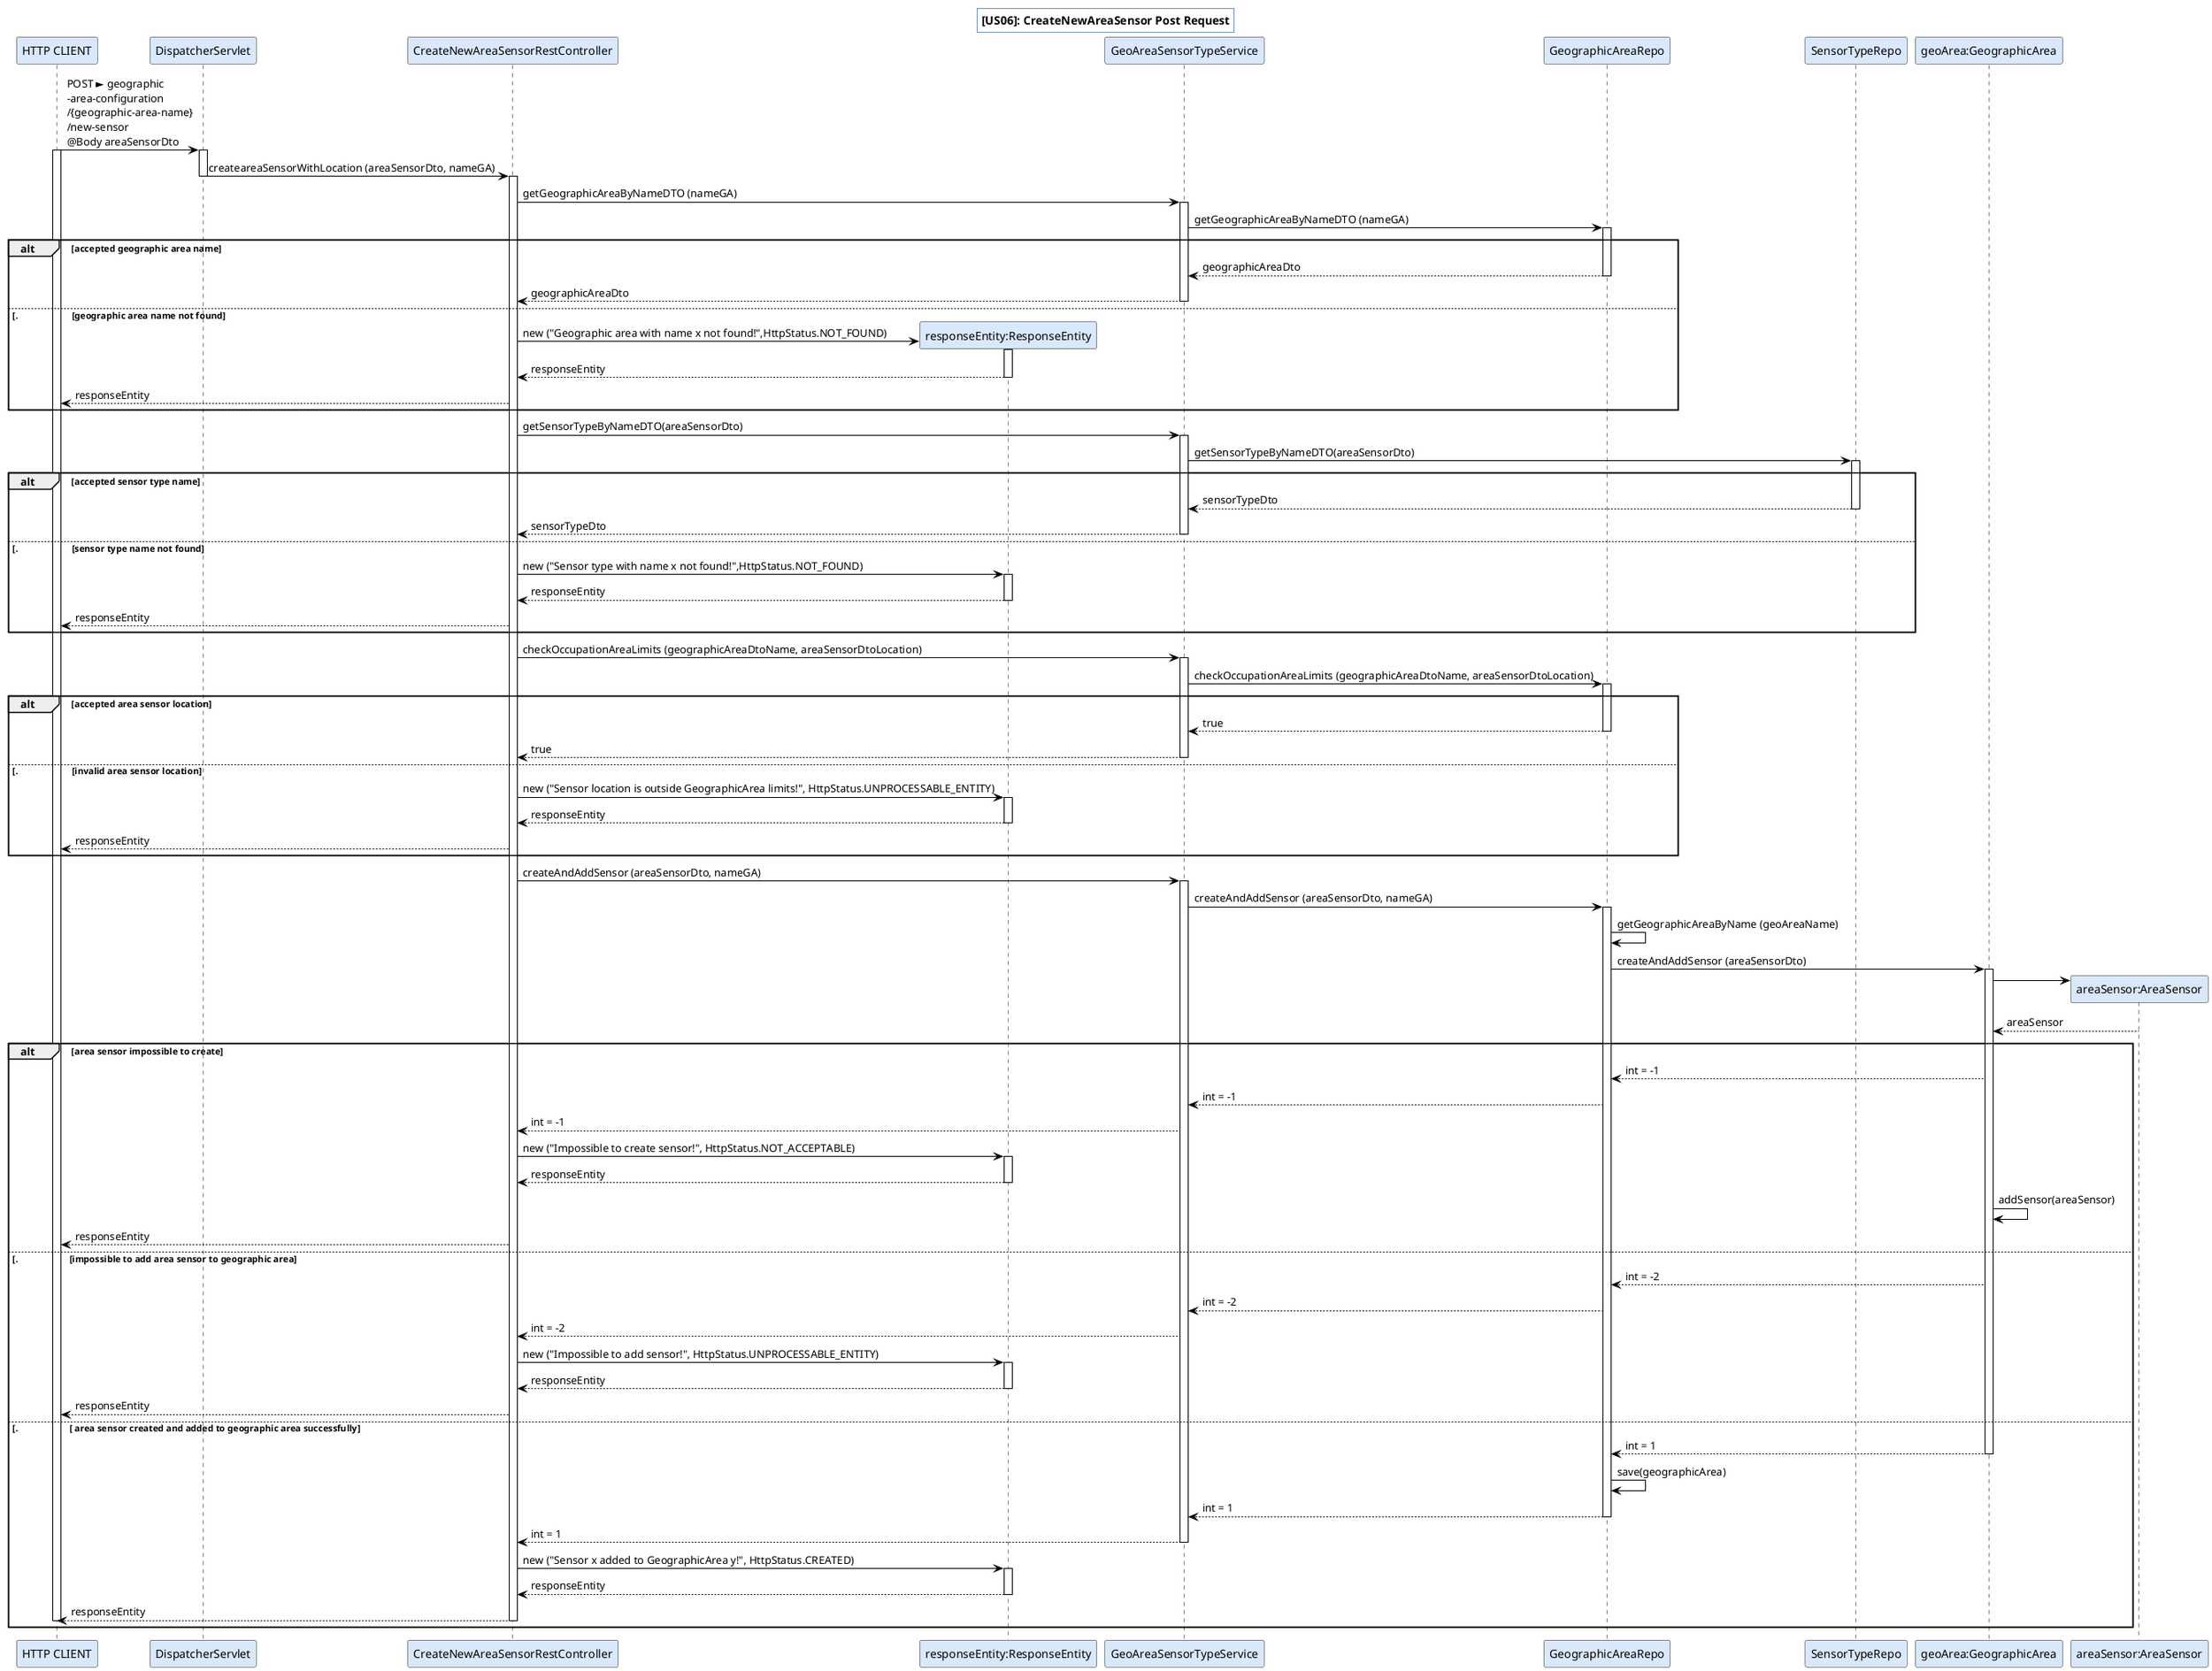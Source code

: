 @startuml
title <color:BLACK>[US06]: CreateNewAreaSensor Post Request</color>
participant "HTTP CLIENT" as PST #DAE8FC
participant "DispatcherServlet" as SR #DAE8FC
participant "CreateNewAreaSensorRestController" as CTRLGA #DAE8FC
participant "responseEntity:ResponseEntity" as RES #DAE8FC
participant "GeoAreaSensorTypeService" as GS #DAE8FC
participant "GeographicAreaRepo" as GEO #DAE8FC
participant "SensorTypeRepo" as GAR #DAE8FC
participant "geoArea:GeographicArea" as G #DAE8FC
participant "areaSensor:AreaSensor" as AS #DAE8FC

skinparam title {
	BorderColor 6C8EBF
    activityFontColor DeepSkyBlue
}

skinparam actor {
	BorderColor 6C8EBF
}

skinparam participant {
	BorderColor 6C8EBF
}

skinparam shadowing false

skinparam sequence {
	ArrowColor BLACK
	ActorBorderColor DeepSkyBlue
	LifeLineBorderColor BLACK
}
PST -> SR : POST ► geographic\n-area-configuration\n/{geographic-area-name}\n/new-sensor \n@Body areaSensorDto
activate PST
activate SR

SR -> CTRLGA : createareaSensorWithLocation (areaSensorDto, nameGA)
deactivate SR
activate CTRLGA

CTRLGA -> GS: getGeographicAreaByNameDTO (nameGA)
activate GS

GS -> GEO: getGeographicAreaByNameDTO (nameGA)
activate GEO

alt accepted geographic area name
GEO --> GS: geographicAreaDto
deactivate GEO
GS --> CTRLGA: geographicAreaDto
deactivate GS

else .                       [geographic area name not found
create RES
CTRLGA->RES: new ("Geographic area with name x not found!",HttpStatus.NOT_FOUND)
activate RES

RES-->CTRLGA: responseEntity
deactivate RES
PST <-- CTRLGA : responseEntity
end
CTRLGA -> GS: getSensorTypeByNameDTO(areaSensorDto)
activate GS
GS -> GAR: getSensorTypeByNameDTO(areaSensorDto)
activate GAR

alt accepted sensor type name
GAR --> GS: sensorTypeDto
deactivate GAR
GS --> CTRLGA: sensorTypeDto
deactivate GS
else .                       [sensor type name not found
CTRLGA->RES: new ("Sensor type with name x not found!",HttpStatus.NOT_FOUND)
activate RES

RES-->CTRLGA: responseEntity
deactivate RES

PST <-- CTRLGA : responseEntity
end

CTRLGA -> GS: checkOccupationAreaLimits (geographicAreaDtoName, areaSensorDtoLocation)
activate GS
GS -> GEO: checkOccupationAreaLimits (geographicAreaDtoName, areaSensorDtoLocation)
activate GEO
alt accepted area sensor location
GEO --> GS: true
deactivate GEO
GS --> CTRLGA: true
deactivate GS
else .                       [invalid area sensor location
CTRLGA->RES: new ("Sensor location is outside GeographicArea limits!", HttpStatus.UNPROCESSABLE_ENTITY)
activate RES

RES-->CTRLGA: responseEntity
deactivate RES
PST <-- CTRLGA: responseEntity
end



CTRLGA -> GS: createAndAddSensor (areaSensorDto, nameGA)
activate GS

GS -> GEO: createAndAddSensor (areaSensorDto, nameGA)

activate GEO

GEO -> GEO: getGeographicAreaByName (geoAreaName)

GEO -> G: createAndAddSensor (areaSensorDto)
activate G
create AS
G -> AS
AS --> G: areaSensor



alt area sensor impossible to create
G -->GEO: int = -1
GEO --> GS: int = -1
GS --> CTRLGA: int = -1
CTRLGA->RES: new ("Impossible to create sensor!", HttpStatus.NOT_ACCEPTABLE)
activate RES
RES-->CTRLGA: responseEntity
deactivate RES

G -> G: addSensor(areaSensor)

PST <-- CTRLGA: responseEntity
else .                      [impossible to add area sensor to geographic area
G -->GEO: int = -2

GEO --> GS: int = -2
GS --> CTRLGA: int = -2
CTRLGA->RES: new ("Impossible to add sensor!", HttpStatus.UNPROCESSABLE_ENTITY)
activate RES
RES-->CTRLGA: responseEntity
deactivate RES
PST <-- CTRLGA: responseEntity

else .                      [ area sensor created and added to geographic area successfully
G -->GEO: int = 1
deactivate G
GEO -> GEO: save(geographicArea)
GEO --> GS: int = 1
deactivate GEO
GS --> CTRLGA: int = 1
deactivate GS

CTRLGA->RES: new ("Sensor x added to GeographicArea y!", HttpStatus.CREATED)
activate RES

RES-->CTRLGA: responseEntity
deactivate RES
PST <-- CTRLGA: responseEntity


deactivate CTRLGA
deactivate PST
end

@enduml